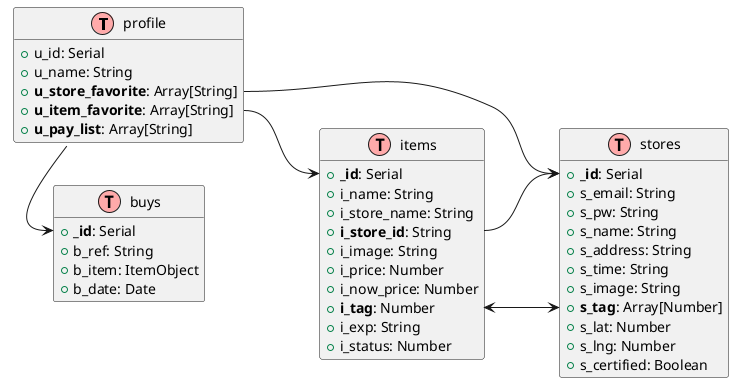 @startuml
!define table(x) class x << (T, #FFAAAA) >>
!define bold(x) <b>x</b>

hide method

left to right direction
'top to botom direction

table(profile) {
    + u_id: Serial
    + u_name: String
    + bold(u_store_favorite): Array[String]
    + bold(u_item_favorite): Array[String]
    + bold(u_pay_list): Array[String]
}

table(stores) {
    + bold(_id): Serial
    + s_email: String
    + s_pw: String
    + s_name: String
    + s_address: String
    + s_time: String
    + s_image: String
    + bold(s_tag): Array[Number]
    + s_lat: Number
    + s_lng: Number
    + s_certified: Boolean
}

table(items) {
   +  bold(_id): Serial
   +  i_name: String
   +  i_store_name: String
   +  bold(i_store_id): String
   +  i_image: String
   +  i_price: Number
   +  i_now_price: Number
   +  bold(i_tag): Number
   +  i_exp: String
   +  i_status: Number
}

table(buys) {
  + bold(_id): Serial
  + b_ref: String
  + b_item: ItemObject
  + b_date: Date
}

buys -[hidden]-> items

profile::u_store_favorite --> stores::_id
profile::u_item_favorite --> items::_id
profile::u_buy_list -r-> buys::_id


items::i_store_id --> stores::_id
stores::s_tag --> items::i_tag
items::i_tag --> stores::s_tag

@enduml